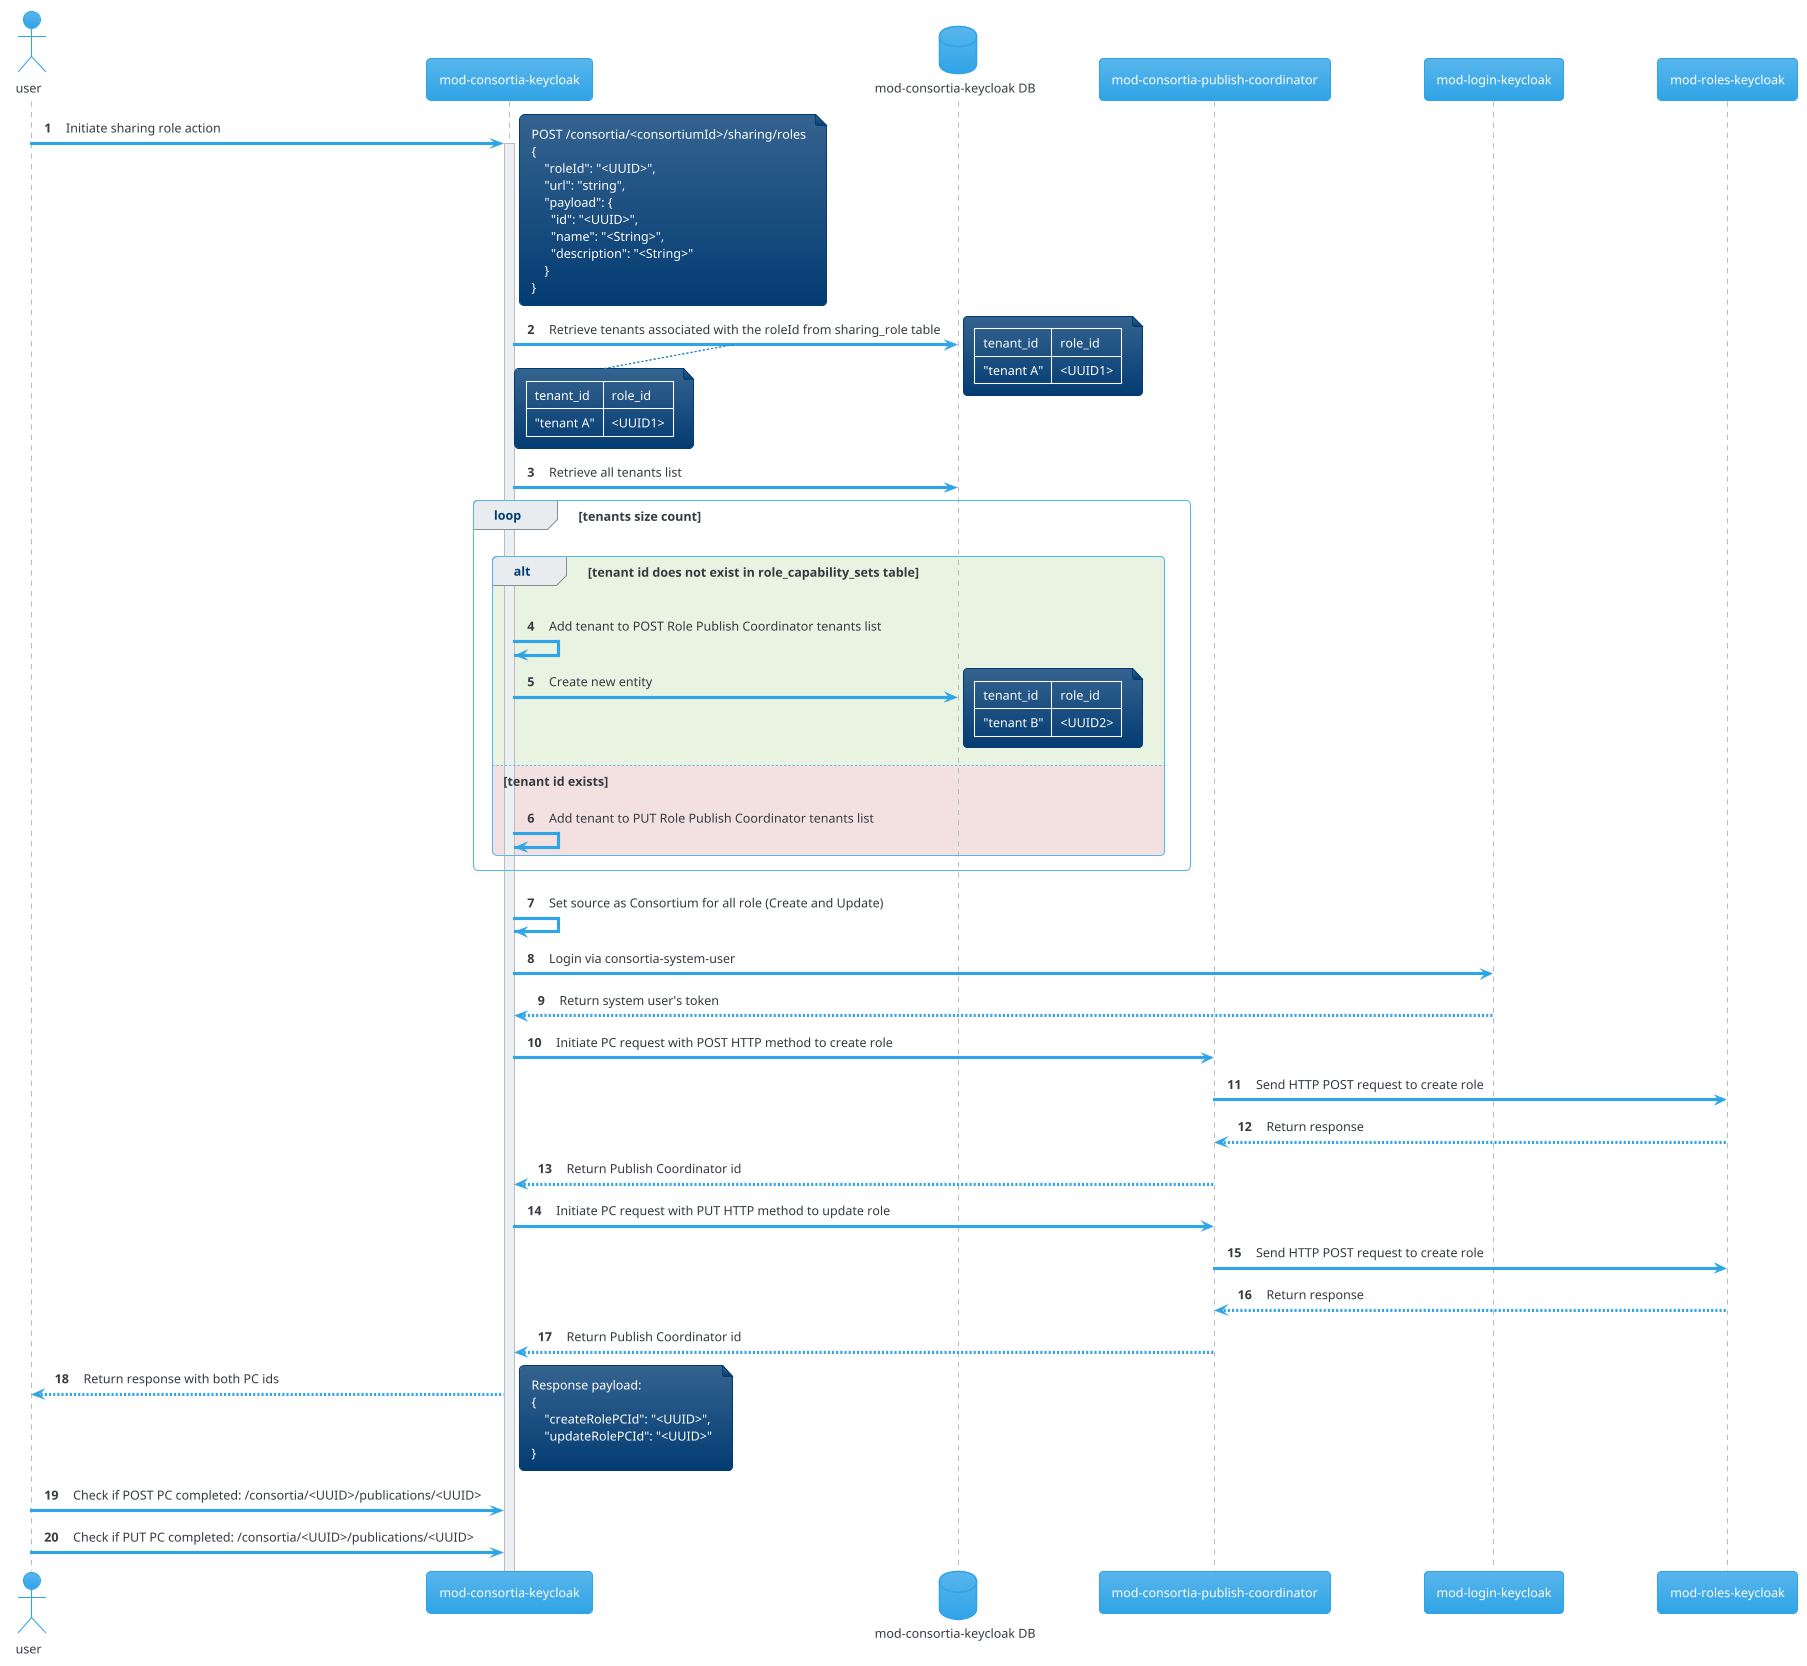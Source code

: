 @startuml

!pragma teoz true
!theme cerulean

autonumber

actor "user" as user

participant "mod-consortia-keycloak" as mck
database "mod-consortia-keycloak DB" as mck_db
participant "mod-consortia-publish-coordinator" as mc_pc
participant "mod-login-keycloak" as ml
participant "mod-roles-keycloak" as mrk

user -> mck: Initiate sharing role action
note right
POST /consortia/<consortiumId>/sharing/roles
{
    "roleId": "<UUID>",
    "url": "string",
    "payload": {
      "id": "<UUID>",
      "name": "<String>",
      "description": "<String>"
    }
}
end note
activate mck

mck -> mck_db: Retrieve tenants associated with the roleId from sharing_role table
note bottom
| tenant_id | role_id |
| "tenant A" | <UUID1> |
end note
note right
| tenant_id | role_id |
| "tenant A" | <UUID1> |
end note
mck -> mck_db: Retrieve all tenants list

loop tenants size count
    alt #E8F3E1 tenant id does not exist in role_capability_sets table
        mck -> mck: Add tenant to POST Role Publish Coordinator tenants list
        mck -> mck_db: Create new entity
        note right
        | tenant_id | role_id |
        | "tenant B" | <UUID2> |
        end note
    else #F3E1E2 tenant id exists
        mck -> mck: Add tenant to PUT Role Publish Coordinator tenants list
    end
end

mck -> mck: Set source as Consortium for all role (Create and Update)

mck -> ml: Login via consortia-system-user
ml --> mck: Return system user's token

mck -> mc_pc: Initiate PC request with POST HTTP method to create role
mc_pc -> mrk: Send HTTP POST request to create role
mrk --> mc_pc: Return response
mc_pc --> mck: Return Publish Coordinator id

mck -> mc_pc: Initiate PC request with PUT HTTP method to update role
mc_pc -> mrk: Send HTTP POST request to create role
mrk --> mc_pc: Return response
mc_pc --> mck: Return Publish Coordinator id

mck --> user: Return response with both PC ids
note right
Response payload:
{
    "createRolePCId": "<UUID>",
    "updateRolePCId": "<UUID>"
}
end note

user -> mck: Check if POST PC completed: /consortia/<UUID>/publications/<UUID>
user -> mck: Check if PUT PC completed: /consortia/<UUID>/publications/<UUID>

@enduml
